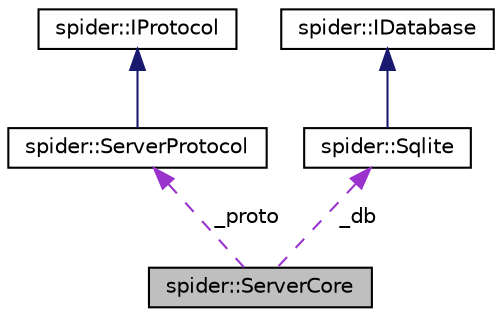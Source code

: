digraph "spider::ServerCore"
{
  edge [fontname="Helvetica",fontsize="10",labelfontname="Helvetica",labelfontsize="10"];
  node [fontname="Helvetica",fontsize="10",shape=record];
  Node1 [label="spider::ServerCore",height=0.2,width=0.4,color="black", fillcolor="grey75", style="filled", fontcolor="black"];
  Node2 -> Node1 [dir="back",color="darkorchid3",fontsize="10",style="dashed",label=" _proto" ];
  Node2 [label="spider::ServerProtocol",height=0.2,width=0.4,color="black", fillcolor="white", style="filled",URL="$classspider_1_1_server_protocol.html"];
  Node3 -> Node2 [dir="back",color="midnightblue",fontsize="10",style="solid"];
  Node3 [label="spider::IProtocol",height=0.2,width=0.4,color="black", fillcolor="white", style="filled",URL="$classspider_1_1_i_protocol.html"];
  Node4 -> Node1 [dir="back",color="darkorchid3",fontsize="10",style="dashed",label=" _db" ];
  Node4 [label="spider::Sqlite",height=0.2,width=0.4,color="black", fillcolor="white", style="filled",URL="$classspider_1_1_sqlite.html"];
  Node5 -> Node4 [dir="back",color="midnightblue",fontsize="10",style="solid"];
  Node5 [label="spider::IDatabase",height=0.2,width=0.4,color="black", fillcolor="white", style="filled",URL="$classspider_1_1_i_database.html"];
}
